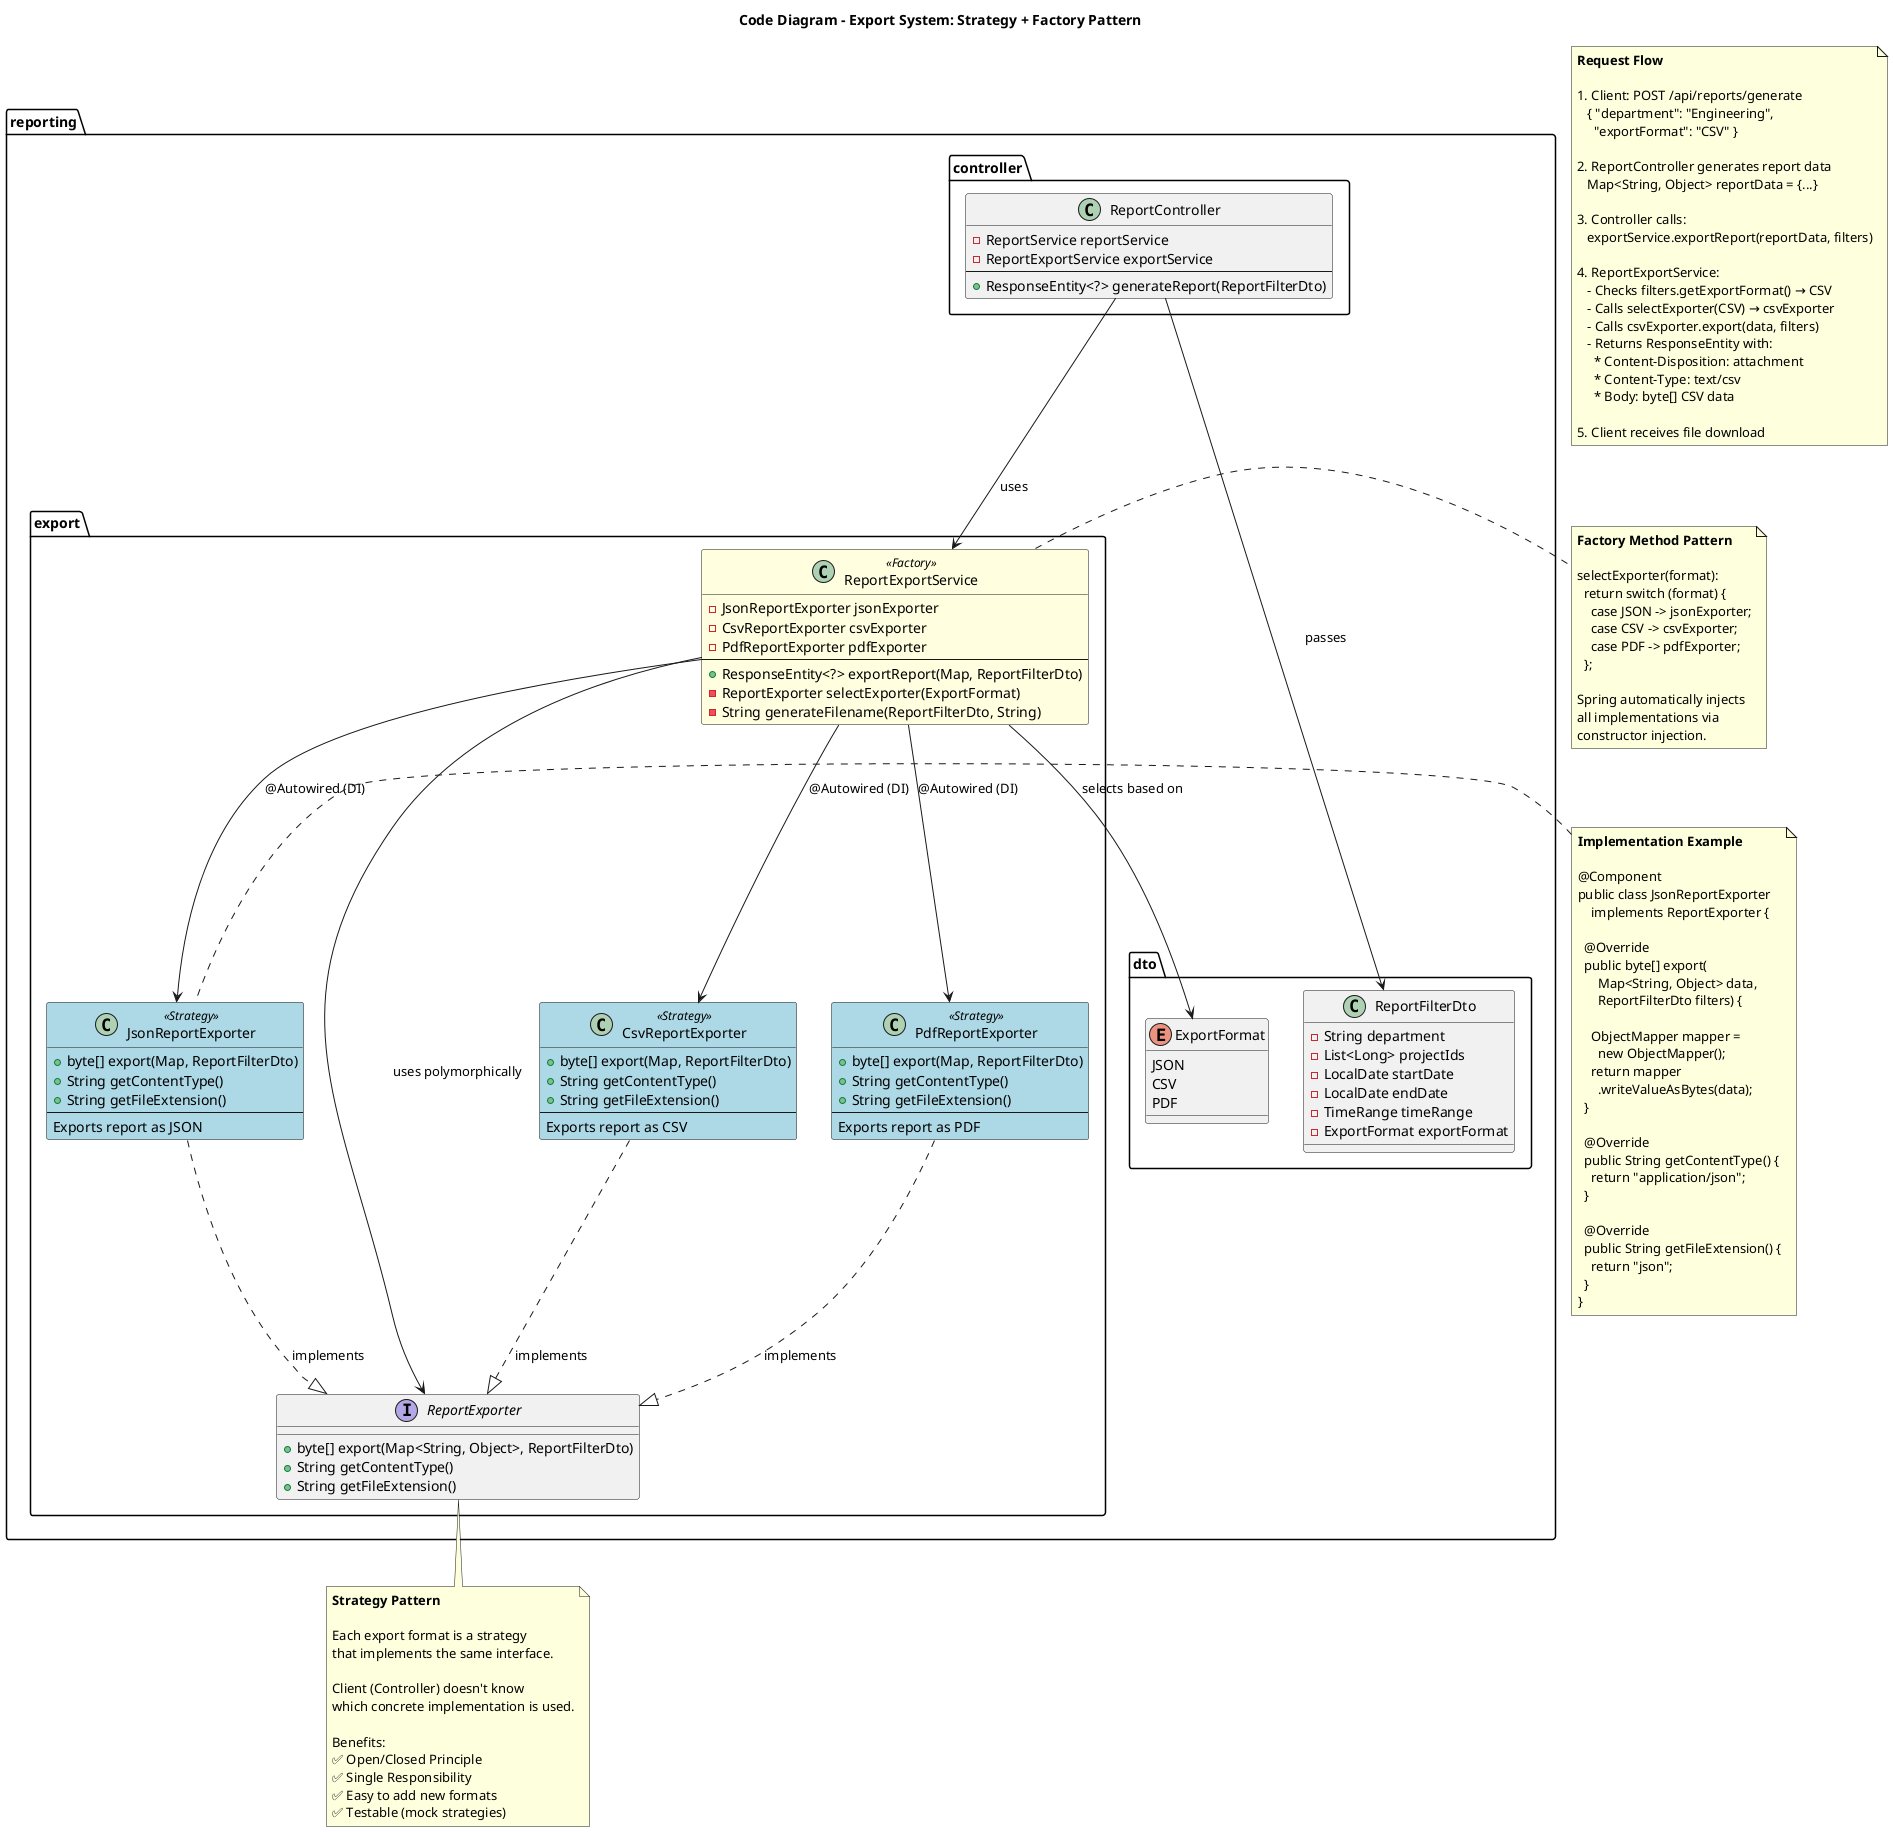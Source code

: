 @startuml export-strategy-factory-pattern

title Code Diagram - Export System: Strategy + Factory Pattern

skinparam class {
    BackgroundColor<<Factory>> LightYellow
    BackgroundColor<<Strategy>> LightBlue
}

package "reporting.controller" {
    class ReportController {
        - ReportService reportService
        - ReportExportService exportService
        --
        + ResponseEntity<?> generateReport(ReportFilterDto)
    }
}

package "reporting.export" {
    interface ReportExporter {
        + byte[] export(Map<String, Object>, ReportFilterDto)
        + String getContentType()
        + String getFileExtension()
    }
    
    class ReportExportService <<Factory>> {
        - JsonReportExporter jsonExporter
        - CsvReportExporter csvExporter
        - PdfReportExporter pdfExporter
        --
        + ResponseEntity<?> exportReport(Map, ReportFilterDto)
        - ReportExporter selectExporter(ExportFormat)
        - String generateFilename(ReportFilterDto, String)
    }
    
    class JsonReportExporter <<Strategy>> {
        + byte[] export(Map, ReportFilterDto)
        + String getContentType()
        + String getFileExtension()
        --
        Exports report as JSON
    }
    
    class CsvReportExporter <<Strategy>> {
        + byte[] export(Map, ReportFilterDto)
        + String getContentType()
        + String getFileExtension()
        --
        Exports report as CSV
    }
    
    class PdfReportExporter <<Strategy>> {
        + byte[] export(Map, ReportFilterDto)
        + String getContentType()
        + String getFileExtension()
        --
        Exports report as PDF
    }
}

package "reporting.dto" {
    enum ExportFormat {
        JSON
        CSV
        PDF
    }
    
    class ReportFilterDto {
        - String department
        - List<Long> projectIds
        - LocalDate startDate
        - LocalDate endDate
        - TimeRange timeRange
        - ExportFormat exportFormat
    }
}

ReportController --> ReportExportService : uses
ReportController --> ReportFilterDto : passes

ReportExportService --> ReportExporter : uses polymorphically
ReportExportService --> ExportFormat : selects based on

JsonReportExporter ..|> ReportExporter : implements
CsvReportExporter ..|> ReportExporter : implements
PdfReportExporter ..|> ReportExporter : implements

ReportExportService --> JsonReportExporter : @Autowired (DI)
ReportExportService --> CsvReportExporter : @Autowired (DI)
ReportExportService --> PdfReportExporter : @Autowired (DI)

note right of ReportExportService
  **Factory Method Pattern**
  
  selectExporter(format):
    return switch (format) {
      case JSON -> jsonExporter;
      case CSV -> csvExporter;
      case PDF -> pdfExporter;
    };
  
  Spring automatically injects
  all implementations via
  constructor injection.
end note

note bottom of ReportExporter
  **Strategy Pattern**
  
  Each export format is a strategy
  that implements the same interface.
  
  Client (Controller) doesn't know
  which concrete implementation is used.
  
  Benefits:
  ✅ Open/Closed Principle
  ✅ Single Responsibility
  ✅ Easy to add new formats
  ✅ Testable (mock strategies)
end note

note left of JsonReportExporter
  **Implementation Example**
  
  @Component
  public class JsonReportExporter 
      implements ReportExporter {
    
    @Override
    public byte[] export(
        Map<String, Object> data, 
        ReportFilterDto filters) {
      
      ObjectMapper mapper = 
        new ObjectMapper();
      return mapper
        .writeValueAsBytes(data);
    }
    
    @Override
    public String getContentType() {
      return "application/json";
    }
    
    @Override
    public String getFileExtension() {
      return "json";
    }
  }
end note

note as flow_note
  **Request Flow**
  
  1. Client: POST /api/reports/generate
     { "department": "Engineering", 
       "exportFormat": "CSV" }
  
  2. ReportController generates report data
     Map<String, Object> reportData = {...}
  
  3. Controller calls:
     exportService.exportReport(reportData, filters)
  
  4. ReportExportService:
     - Checks filters.getExportFormat() → CSV
     - Calls selectExporter(CSV) → csvExporter
     - Calls csvExporter.export(data, filters)
     - Returns ResponseEntity with:
       * Content-Disposition: attachment
       * Content-Type: text/csv
       * Body: byte[] CSV data
  
  5. Client receives file download
end note

@enduml

